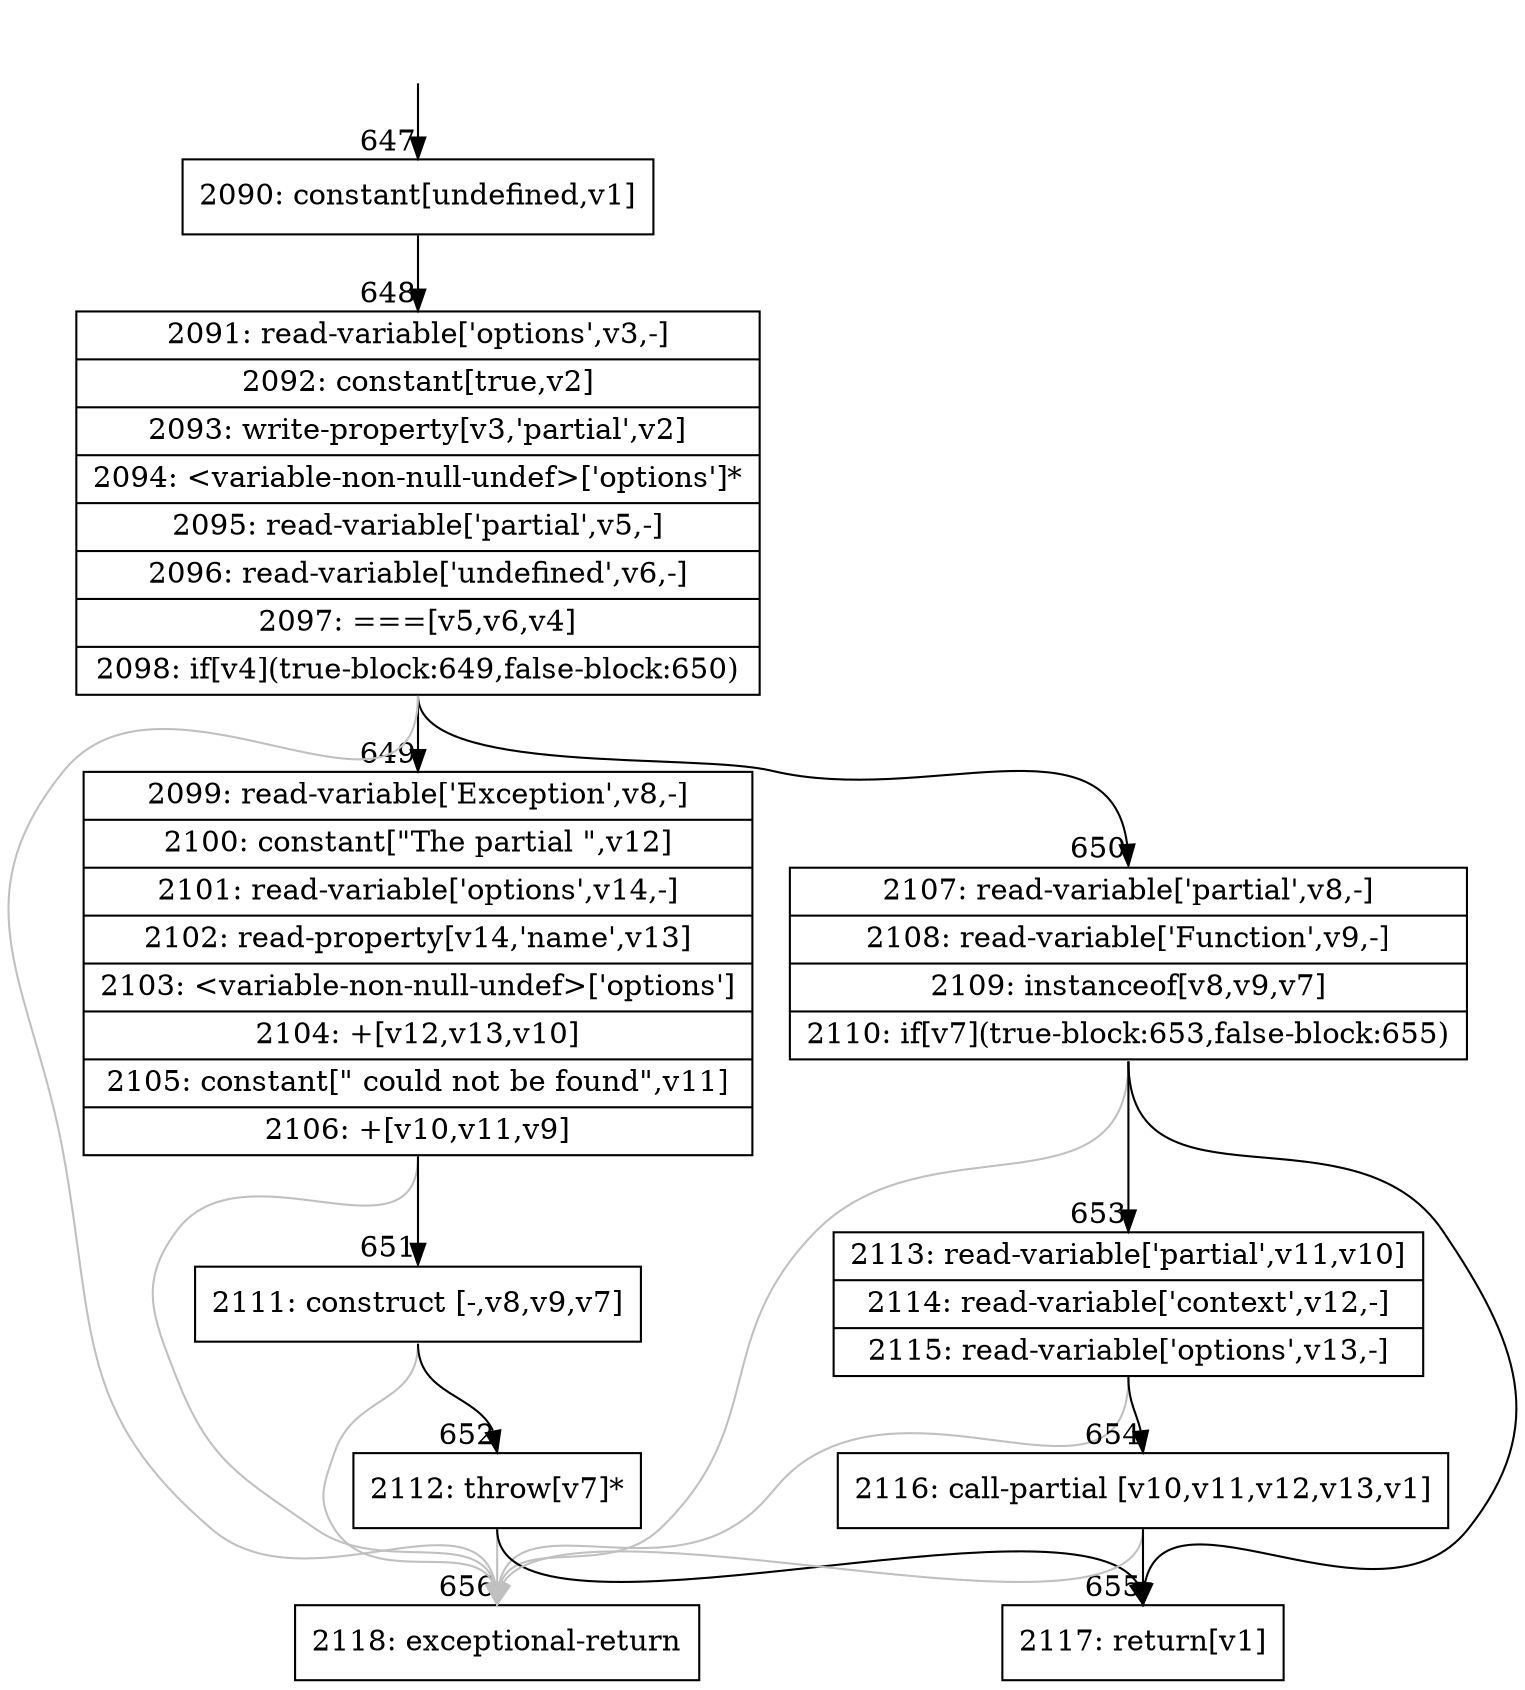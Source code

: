 digraph {
rankdir="TD"
BB_entry54[shape=none,label=""];
BB_entry54 -> BB647 [tailport=s, headport=n, headlabel="    647"]
BB647 [shape=record label="{2090: constant[undefined,v1]}" ] 
BB647 -> BB648 [tailport=s, headport=n, headlabel="      648"]
BB648 [shape=record label="{2091: read-variable['options',v3,-]|2092: constant[true,v2]|2093: write-property[v3,'partial',v2]|2094: \<variable-non-null-undef\>['options']*|2095: read-variable['partial',v5,-]|2096: read-variable['undefined',v6,-]|2097: ===[v5,v6,v4]|2098: if[v4](true-block:649,false-block:650)}" ] 
BB648 -> BB649 [tailport=s, headport=n, headlabel="      649"]
BB648 -> BB650 [tailport=s, headport=n, headlabel="      650"]
BB648 -> BB656 [tailport=s, headport=n, color=gray, headlabel="      656"]
BB649 [shape=record label="{2099: read-variable['Exception',v8,-]|2100: constant[\"The partial \",v12]|2101: read-variable['options',v14,-]|2102: read-property[v14,'name',v13]|2103: \<variable-non-null-undef\>['options']|2104: +[v12,v13,v10]|2105: constant[\" could not be found\",v11]|2106: +[v10,v11,v9]}" ] 
BB649 -> BB651 [tailport=s, headport=n, headlabel="      651"]
BB649 -> BB656 [tailport=s, headport=n, color=gray]
BB650 [shape=record label="{2107: read-variable['partial',v8,-]|2108: read-variable['Function',v9,-]|2109: instanceof[v8,v9,v7]|2110: if[v7](true-block:653,false-block:655)}" ] 
BB650 -> BB653 [tailport=s, headport=n, headlabel="      653"]
BB650 -> BB655 [tailport=s, headport=n, headlabel="      655"]
BB650 -> BB656 [tailport=s, headport=n, color=gray]
BB651 [shape=record label="{2111: construct [-,v8,v9,v7]}" ] 
BB651 -> BB652 [tailport=s, headport=n, headlabel="      652"]
BB651 -> BB656 [tailport=s, headport=n, color=gray]
BB652 [shape=record label="{2112: throw[v7]*}" ] 
BB652 -> BB655 [tailport=s, headport=n]
BB652 -> BB656 [tailport=s, headport=n, color=gray]
BB653 [shape=record label="{2113: read-variable['partial',v11,v10]|2114: read-variable['context',v12,-]|2115: read-variable['options',v13,-]}" ] 
BB653 -> BB654 [tailport=s, headport=n, headlabel="      654"]
BB653 -> BB656 [tailport=s, headport=n, color=gray]
BB654 [shape=record label="{2116: call-partial [v10,v11,v12,v13,v1]}" ] 
BB654 -> BB655 [tailport=s, headport=n]
BB654 -> BB656 [tailport=s, headport=n, color=gray]
BB655 [shape=record label="{2117: return[v1]}" ] 
BB656 [shape=record label="{2118: exceptional-return}" ] 
//#$~ 657
}
